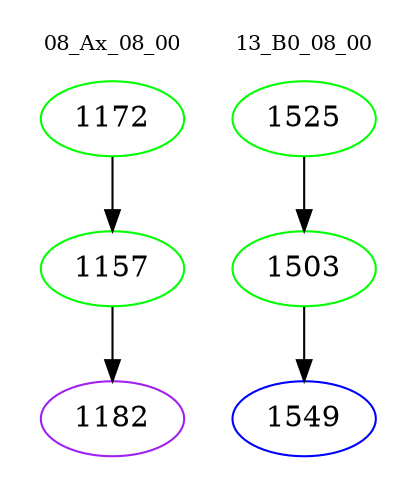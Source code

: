 digraph{
subgraph cluster_0 {
color = white
label = "08_Ax_08_00";
fontsize=10;
T0_1172 [label="1172", color="green"]
T0_1172 -> T0_1157 [color="black"]
T0_1157 [label="1157", color="green"]
T0_1157 -> T0_1182 [color="black"]
T0_1182 [label="1182", color="purple"]
}
subgraph cluster_1 {
color = white
label = "13_B0_08_00";
fontsize=10;
T1_1525 [label="1525", color="green"]
T1_1525 -> T1_1503 [color="black"]
T1_1503 [label="1503", color="green"]
T1_1503 -> T1_1549 [color="black"]
T1_1549 [label="1549", color="blue"]
}
}
